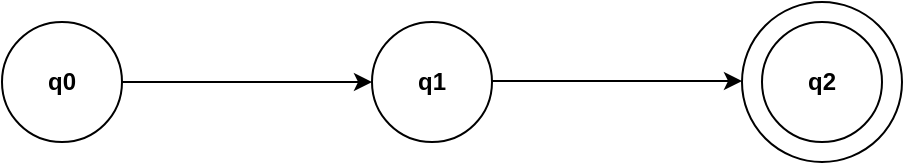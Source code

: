 <mxfile version="21.3.2" type="device">
  <diagram name="Page-1" id="CF3NcFbjFX5n9M0AwmO6">
    <mxGraphModel dx="1290" dy="579" grid="1" gridSize="10" guides="1" tooltips="1" connect="1" arrows="1" fold="1" page="1" pageScale="1" pageWidth="850" pageHeight="1100" math="0" shadow="0">
      <root>
        <mxCell id="0" />
        <mxCell id="1" parent="0" />
        <mxCell id="Tv2_qlNn0Nj4-BIQulb8-1" value="&lt;b&gt;q0&lt;/b&gt;" style="ellipse;whiteSpace=wrap;html=1;aspect=fixed;" vertex="1" parent="1">
          <mxGeometry x="180" y="220" width="60" height="60" as="geometry" />
        </mxCell>
        <mxCell id="Tv2_qlNn0Nj4-BIQulb8-2" value="&lt;b&gt;q1&lt;/b&gt;" style="ellipse;whiteSpace=wrap;html=1;aspect=fixed;" vertex="1" parent="1">
          <mxGeometry x="365" y="220" width="60" height="60" as="geometry" />
        </mxCell>
        <mxCell id="Tv2_qlNn0Nj4-BIQulb8-6" value="" style="group" vertex="1" connectable="0" parent="1">
          <mxGeometry x="550" y="210" width="80" height="80" as="geometry" />
        </mxCell>
        <mxCell id="Tv2_qlNn0Nj4-BIQulb8-4" value="" style="ellipse;whiteSpace=wrap;html=1;aspect=fixed;" vertex="1" parent="Tv2_qlNn0Nj4-BIQulb8-6">
          <mxGeometry width="80" height="80" as="geometry" />
        </mxCell>
        <mxCell id="Tv2_qlNn0Nj4-BIQulb8-5" value="&lt;b&gt;q2&lt;/b&gt;" style="ellipse;whiteSpace=wrap;html=1;aspect=fixed;" vertex="1" parent="Tv2_qlNn0Nj4-BIQulb8-6">
          <mxGeometry x="10" y="10" width="60" height="60" as="geometry" />
        </mxCell>
        <mxCell id="Tv2_qlNn0Nj4-BIQulb8-7" value="" style="endArrow=classic;html=1;rounded=0;exitX=1;exitY=0.5;exitDx=0;exitDy=0;entryX=0;entryY=0.5;entryDx=0;entryDy=0;" edge="1" parent="1" source="Tv2_qlNn0Nj4-BIQulb8-1" target="Tv2_qlNn0Nj4-BIQulb8-2">
          <mxGeometry width="50" height="50" relative="1" as="geometry">
            <mxPoint x="400" y="330" as="sourcePoint" />
            <mxPoint x="450" y="280" as="targetPoint" />
          </mxGeometry>
        </mxCell>
        <mxCell id="Tv2_qlNn0Nj4-BIQulb8-8" value="" style="endArrow=classic;html=1;rounded=0;exitX=1;exitY=0.5;exitDx=0;exitDy=0;entryX=0;entryY=0.5;entryDx=0;entryDy=0;" edge="1" parent="1">
          <mxGeometry width="50" height="50" relative="1" as="geometry">
            <mxPoint x="425" y="249.5" as="sourcePoint" />
            <mxPoint x="550" y="249.5" as="targetPoint" />
          </mxGeometry>
        </mxCell>
      </root>
    </mxGraphModel>
  </diagram>
</mxfile>
